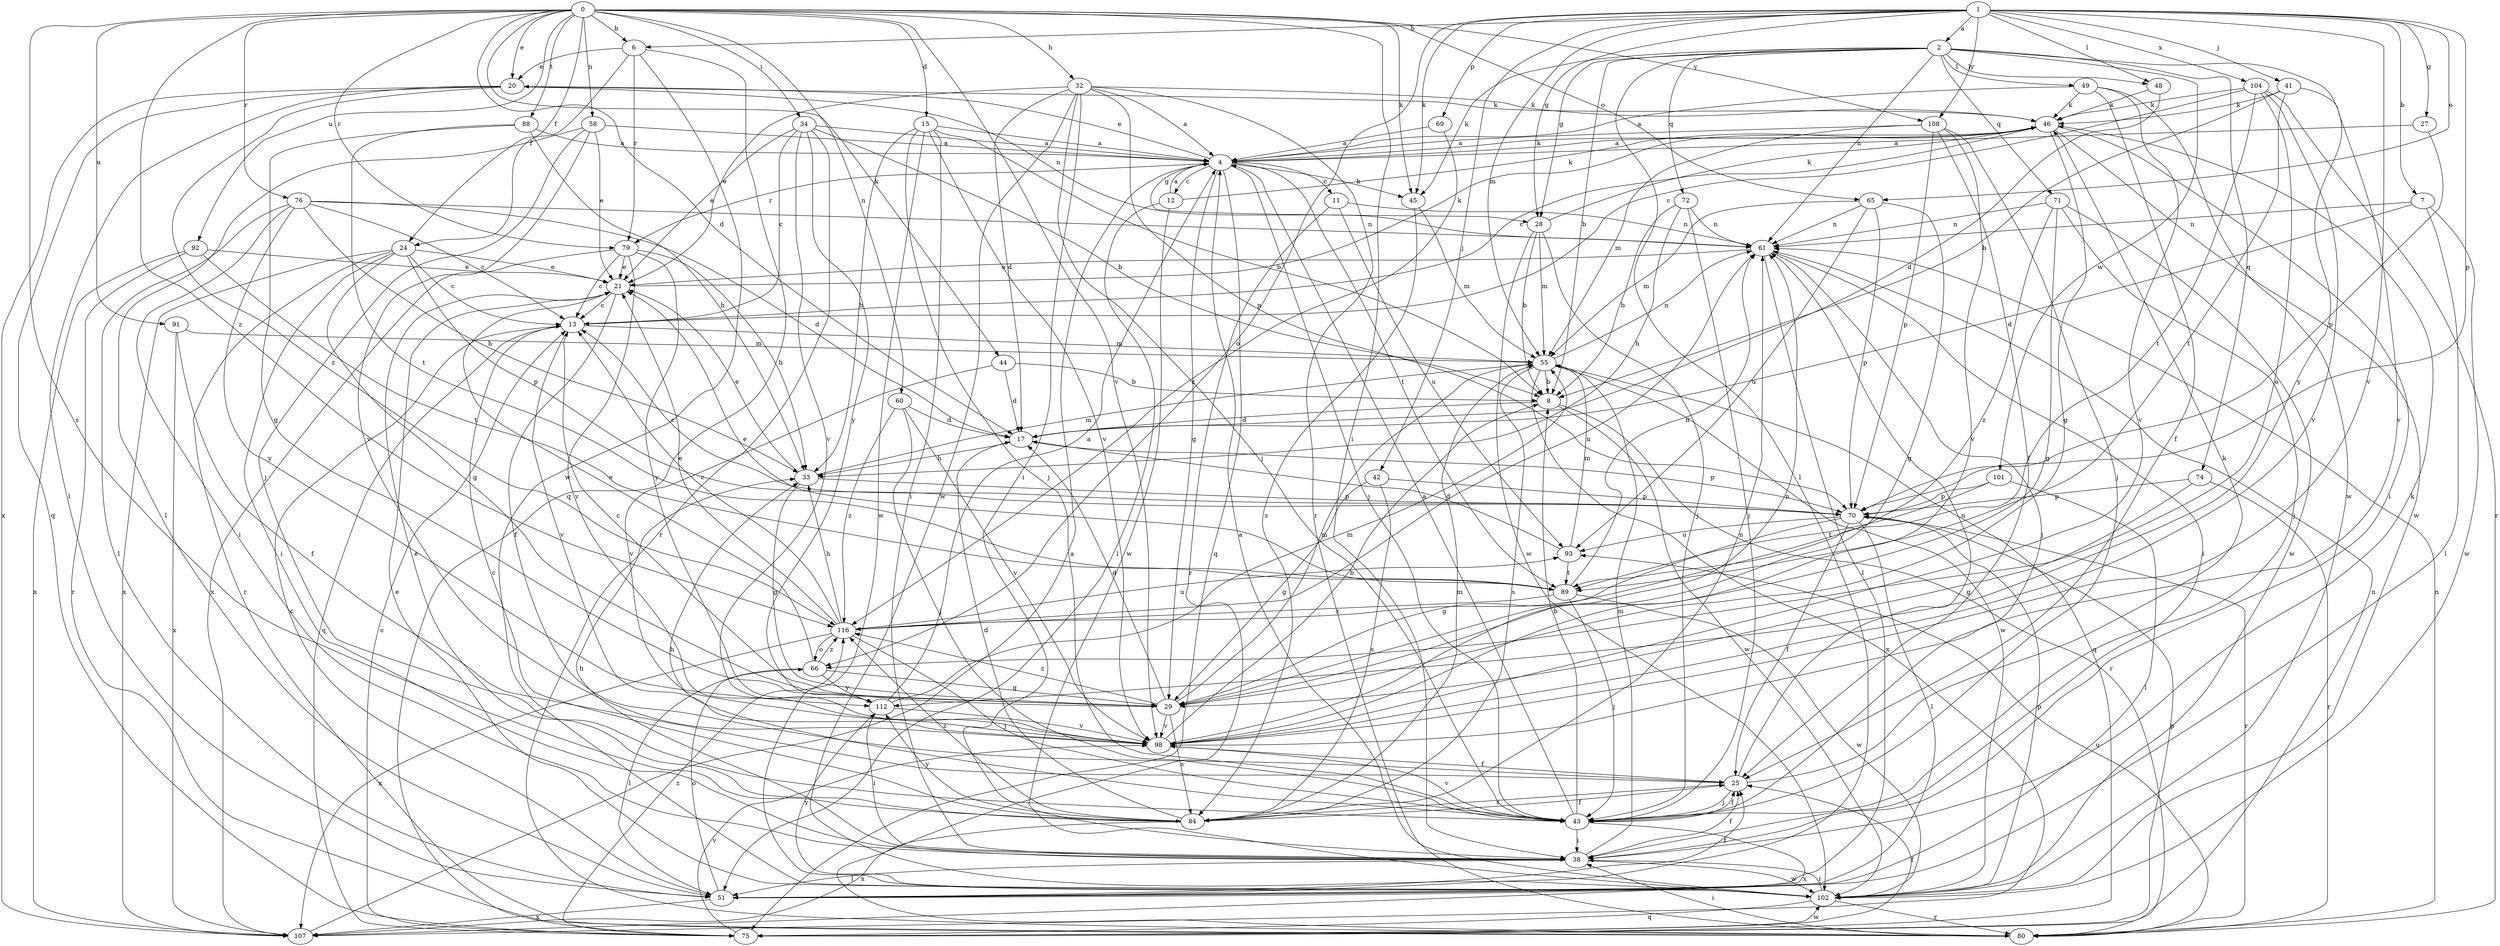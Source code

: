 strict digraph  {
0;
1;
2;
4;
6;
7;
8;
11;
12;
13;
15;
17;
20;
21;
24;
25;
27;
28;
29;
32;
33;
34;
38;
41;
42;
43;
44;
45;
46;
48;
49;
51;
55;
58;
60;
61;
65;
66;
69;
70;
71;
72;
74;
75;
76;
79;
80;
84;
88;
89;
91;
92;
93;
98;
101;
102;
104;
107;
108;
112;
116;
0 -> 6  [label=b];
0 -> 15  [label=d];
0 -> 17  [label=d];
0 -> 20  [label=e];
0 -> 24  [label=f];
0 -> 32  [label=h];
0 -> 34  [label=i];
0 -> 38  [label=i];
0 -> 44  [label=k];
0 -> 45  [label=k];
0 -> 58  [label=n];
0 -> 60  [label=n];
0 -> 65  [label=o];
0 -> 76  [label=r];
0 -> 79  [label=r];
0 -> 84  [label=s];
0 -> 88  [label=t];
0 -> 91  [label=u];
0 -> 92  [label=u];
0 -> 98  [label=v];
0 -> 108  [label=y];
0 -> 116  [label=z];
1 -> 2  [label=a];
1 -> 6  [label=b];
1 -> 7  [label=b];
1 -> 27  [label=g];
1 -> 28  [label=g];
1 -> 41  [label=j];
1 -> 42  [label=j];
1 -> 45  [label=k];
1 -> 48  [label=l];
1 -> 55  [label=m];
1 -> 65  [label=o];
1 -> 66  [label=o];
1 -> 69  [label=p];
1 -> 70  [label=p];
1 -> 98  [label=v];
1 -> 104  [label=x];
1 -> 108  [label=y];
2 -> 8  [label=b];
2 -> 28  [label=g];
2 -> 45  [label=k];
2 -> 48  [label=l];
2 -> 49  [label=l];
2 -> 51  [label=l];
2 -> 61  [label=n];
2 -> 71  [label=q];
2 -> 72  [label=q];
2 -> 74  [label=q];
2 -> 101  [label=w];
2 -> 112  [label=y];
4 -> 11  [label=c];
4 -> 12  [label=c];
4 -> 20  [label=e];
4 -> 28  [label=g];
4 -> 29  [label=g];
4 -> 43  [label=j];
4 -> 45  [label=k];
4 -> 46  [label=k];
4 -> 75  [label=q];
4 -> 79  [label=r];
4 -> 89  [label=t];
6 -> 20  [label=e];
6 -> 24  [label=f];
6 -> 75  [label=q];
6 -> 79  [label=r];
6 -> 102  [label=w];
7 -> 17  [label=d];
7 -> 51  [label=l];
7 -> 61  [label=n];
7 -> 102  [label=w];
8 -> 17  [label=d];
8 -> 80  [label=r];
8 -> 102  [label=w];
11 -> 61  [label=n];
11 -> 80  [label=r];
11 -> 93  [label=u];
12 -> 4  [label=a];
12 -> 46  [label=k];
12 -> 51  [label=l];
12 -> 102  [label=w];
13 -> 55  [label=m];
13 -> 75  [label=q];
13 -> 98  [label=v];
15 -> 4  [label=a];
15 -> 8  [label=b];
15 -> 33  [label=h];
15 -> 38  [label=i];
15 -> 43  [label=j];
15 -> 98  [label=v];
15 -> 102  [label=w];
17 -> 33  [label=h];
17 -> 70  [label=p];
20 -> 46  [label=k];
20 -> 51  [label=l];
20 -> 61  [label=n];
20 -> 75  [label=q];
20 -> 107  [label=x];
20 -> 116  [label=z];
21 -> 13  [label=c];
21 -> 25  [label=f];
21 -> 46  [label=k];
24 -> 13  [label=c];
24 -> 21  [label=e];
24 -> 29  [label=g];
24 -> 38  [label=i];
24 -> 70  [label=p];
24 -> 80  [label=r];
24 -> 107  [label=x];
25 -> 43  [label=j];
25 -> 46  [label=k];
25 -> 61  [label=n];
25 -> 84  [label=s];
27 -> 4  [label=a];
27 -> 70  [label=p];
28 -> 8  [label=b];
28 -> 43  [label=j];
28 -> 46  [label=k];
28 -> 55  [label=m];
28 -> 102  [label=w];
29 -> 13  [label=c];
29 -> 17  [label=d];
29 -> 55  [label=m];
29 -> 84  [label=s];
29 -> 98  [label=v];
29 -> 116  [label=z];
32 -> 4  [label=a];
32 -> 17  [label=d];
32 -> 21  [label=e];
32 -> 38  [label=i];
32 -> 43  [label=j];
32 -> 46  [label=k];
32 -> 70  [label=p];
32 -> 80  [label=r];
32 -> 102  [label=w];
33 -> 21  [label=e];
33 -> 29  [label=g];
33 -> 55  [label=m];
33 -> 70  [label=p];
34 -> 4  [label=a];
34 -> 8  [label=b];
34 -> 13  [label=c];
34 -> 21  [label=e];
34 -> 80  [label=r];
34 -> 98  [label=v];
34 -> 112  [label=y];
38 -> 25  [label=f];
38 -> 33  [label=h];
38 -> 46  [label=k];
38 -> 51  [label=l];
38 -> 55  [label=m];
38 -> 102  [label=w];
41 -> 8  [label=b];
41 -> 46  [label=k];
41 -> 89  [label=t];
41 -> 98  [label=v];
42 -> 29  [label=g];
42 -> 70  [label=p];
42 -> 84  [label=s];
43 -> 4  [label=a];
43 -> 8  [label=b];
43 -> 25  [label=f];
43 -> 33  [label=h];
43 -> 38  [label=i];
43 -> 98  [label=v];
43 -> 107  [label=x];
44 -> 8  [label=b];
44 -> 17  [label=d];
44 -> 98  [label=v];
45 -> 55  [label=m];
45 -> 84  [label=s];
46 -> 4  [label=a];
46 -> 13  [label=c];
46 -> 29  [label=g];
46 -> 38  [label=i];
46 -> 102  [label=w];
48 -> 17  [label=d];
48 -> 46  [label=k];
49 -> 4  [label=a];
49 -> 25  [label=f];
49 -> 46  [label=k];
49 -> 98  [label=v];
49 -> 102  [label=w];
51 -> 13  [label=c];
51 -> 25  [label=f];
51 -> 66  [label=o];
51 -> 107  [label=x];
55 -> 8  [label=b];
55 -> 61  [label=n];
55 -> 75  [label=q];
55 -> 84  [label=s];
55 -> 102  [label=w];
55 -> 107  [label=x];
58 -> 4  [label=a];
58 -> 21  [label=e];
58 -> 43  [label=j];
58 -> 51  [label=l];
58 -> 98  [label=v];
60 -> 17  [label=d];
60 -> 43  [label=j];
60 -> 98  [label=v];
60 -> 116  [label=z];
61 -> 21  [label=e];
61 -> 38  [label=i];
61 -> 43  [label=j];
61 -> 51  [label=l];
65 -> 29  [label=g];
65 -> 55  [label=m];
65 -> 61  [label=n];
65 -> 70  [label=p];
65 -> 93  [label=u];
66 -> 21  [label=e];
66 -> 29  [label=g];
66 -> 51  [label=l];
66 -> 112  [label=y];
66 -> 116  [label=z];
69 -> 4  [label=a];
69 -> 116  [label=z];
70 -> 13  [label=c];
70 -> 25  [label=f];
70 -> 29  [label=g];
70 -> 51  [label=l];
70 -> 80  [label=r];
70 -> 93  [label=u];
71 -> 29  [label=g];
71 -> 43  [label=j];
71 -> 61  [label=n];
71 -> 102  [label=w];
71 -> 116  [label=z];
72 -> 8  [label=b];
72 -> 33  [label=h];
72 -> 43  [label=j];
72 -> 61  [label=n];
74 -> 29  [label=g];
74 -> 70  [label=p];
74 -> 80  [label=r];
75 -> 13  [label=c];
75 -> 25  [label=f];
75 -> 61  [label=n];
75 -> 70  [label=p];
75 -> 98  [label=v];
75 -> 102  [label=w];
75 -> 116  [label=z];
76 -> 13  [label=c];
76 -> 17  [label=d];
76 -> 33  [label=h];
76 -> 38  [label=i];
76 -> 51  [label=l];
76 -> 61  [label=n];
76 -> 112  [label=y];
79 -> 13  [label=c];
79 -> 21  [label=e];
79 -> 33  [label=h];
79 -> 98  [label=v];
79 -> 107  [label=x];
79 -> 112  [label=y];
80 -> 38  [label=i];
80 -> 61  [label=n];
80 -> 93  [label=u];
84 -> 13  [label=c];
84 -> 17  [label=d];
84 -> 21  [label=e];
84 -> 25  [label=f];
84 -> 55  [label=m];
84 -> 61  [label=n];
84 -> 107  [label=x];
84 -> 112  [label=y];
84 -> 116  [label=z];
88 -> 4  [label=a];
88 -> 29  [label=g];
88 -> 33  [label=h];
88 -> 89  [label=t];
89 -> 21  [label=e];
89 -> 43  [label=j];
89 -> 61  [label=n];
89 -> 102  [label=w];
89 -> 116  [label=z];
91 -> 25  [label=f];
91 -> 55  [label=m];
91 -> 107  [label=x];
92 -> 21  [label=e];
92 -> 80  [label=r];
92 -> 89  [label=t];
92 -> 107  [label=x];
93 -> 17  [label=d];
93 -> 55  [label=m];
93 -> 89  [label=t];
98 -> 8  [label=b];
98 -> 25  [label=f];
98 -> 61  [label=n];
101 -> 51  [label=l];
101 -> 70  [label=p];
101 -> 89  [label=t];
102 -> 4  [label=a];
102 -> 21  [label=e];
102 -> 38  [label=i];
102 -> 70  [label=p];
102 -> 75  [label=q];
102 -> 80  [label=r];
102 -> 112  [label=y];
104 -> 13  [label=c];
104 -> 46  [label=k];
104 -> 66  [label=o];
104 -> 80  [label=r];
104 -> 89  [label=t];
104 -> 98  [label=v];
107 -> 4  [label=a];
108 -> 4  [label=a];
108 -> 25  [label=f];
108 -> 43  [label=j];
108 -> 55  [label=m];
108 -> 70  [label=p];
108 -> 98  [label=v];
112 -> 4  [label=a];
112 -> 38  [label=i];
112 -> 55  [label=m];
112 -> 98  [label=v];
116 -> 13  [label=c];
116 -> 21  [label=e];
116 -> 33  [label=h];
116 -> 43  [label=j];
116 -> 61  [label=n];
116 -> 66  [label=o];
116 -> 93  [label=u];
116 -> 107  [label=x];
}

